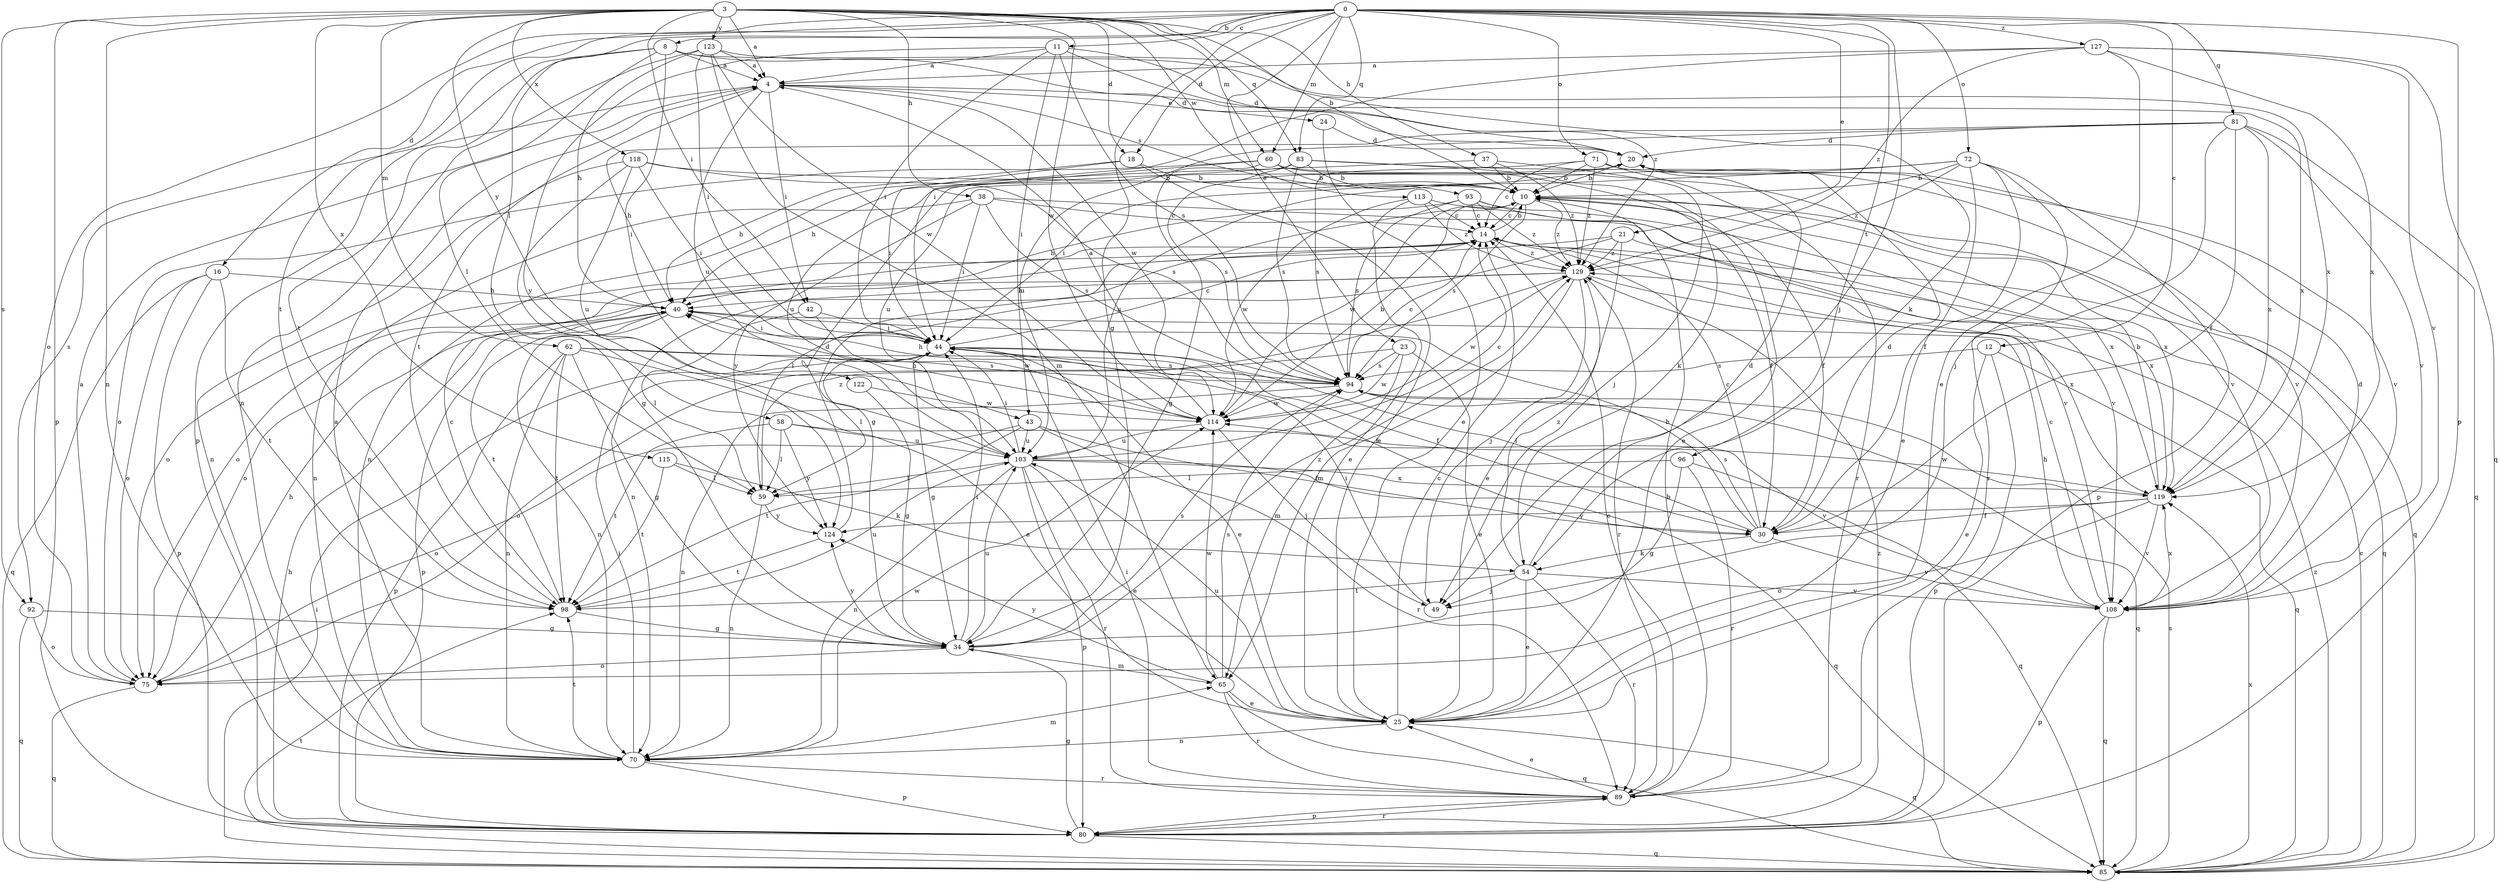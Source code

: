 strict digraph  {
0;
3;
4;
8;
10;
11;
12;
14;
16;
18;
20;
21;
23;
24;
25;
30;
34;
37;
38;
40;
42;
43;
44;
49;
54;
58;
59;
60;
62;
65;
70;
71;
72;
75;
80;
81;
83;
85;
89;
92;
93;
94;
96;
98;
103;
108;
113;
114;
115;
118;
119;
122;
123;
124;
127;
129;
0 -> 8  [label=b];
0 -> 11  [label=c];
0 -> 12  [label=c];
0 -> 16  [label=d];
0 -> 18  [label=d];
0 -> 21  [label=e];
0 -> 23  [label=e];
0 -> 34  [label=g];
0 -> 49  [label=j];
0 -> 58  [label=l];
0 -> 60  [label=m];
0 -> 71  [label=o];
0 -> 72  [label=o];
0 -> 75  [label=o];
0 -> 80  [label=p];
0 -> 81  [label=q];
0 -> 83  [label=q];
0 -> 96  [label=t];
0 -> 98  [label=t];
0 -> 127  [label=z];
3 -> 4  [label=a];
3 -> 10  [label=b];
3 -> 18  [label=d];
3 -> 37  [label=h];
3 -> 38  [label=h];
3 -> 42  [label=i];
3 -> 60  [label=m];
3 -> 62  [label=m];
3 -> 70  [label=n];
3 -> 80  [label=p];
3 -> 83  [label=q];
3 -> 92  [label=s];
3 -> 113  [label=w];
3 -> 114  [label=w];
3 -> 115  [label=x];
3 -> 118  [label=x];
3 -> 122  [label=y];
3 -> 123  [label=y];
4 -> 24  [label=e];
4 -> 42  [label=i];
4 -> 92  [label=s];
4 -> 93  [label=s];
4 -> 98  [label=t];
4 -> 103  [label=u];
4 -> 114  [label=w];
4 -> 119  [label=x];
8 -> 4  [label=a];
8 -> 20  [label=d];
8 -> 43  [label=i];
8 -> 59  [label=l];
8 -> 80  [label=p];
8 -> 98  [label=t];
8 -> 119  [label=x];
10 -> 14  [label=c];
10 -> 30  [label=f];
10 -> 34  [label=g];
10 -> 85  [label=q];
10 -> 94  [label=s];
10 -> 114  [label=w];
10 -> 119  [label=x];
10 -> 129  [label=z];
11 -> 4  [label=a];
11 -> 20  [label=d];
11 -> 43  [label=i];
11 -> 44  [label=i];
11 -> 94  [label=s];
11 -> 124  [label=y];
11 -> 129  [label=z];
12 -> 25  [label=e];
12 -> 80  [label=p];
12 -> 85  [label=q];
12 -> 94  [label=s];
14 -> 10  [label=b];
14 -> 70  [label=n];
14 -> 75  [label=o];
14 -> 85  [label=q];
14 -> 129  [label=z];
16 -> 40  [label=h];
16 -> 75  [label=o];
16 -> 80  [label=p];
16 -> 85  [label=q];
16 -> 98  [label=t];
18 -> 10  [label=b];
18 -> 25  [label=e];
18 -> 40  [label=h];
18 -> 44  [label=i];
20 -> 10  [label=b];
20 -> 103  [label=u];
21 -> 25  [label=e];
21 -> 59  [label=l];
21 -> 75  [label=o];
21 -> 119  [label=x];
21 -> 129  [label=z];
23 -> 25  [label=e];
23 -> 65  [label=m];
23 -> 75  [label=o];
23 -> 94  [label=s];
23 -> 114  [label=w];
24 -> 20  [label=d];
24 -> 25  [label=e];
25 -> 14  [label=c];
25 -> 70  [label=n];
25 -> 85  [label=q];
25 -> 103  [label=u];
30 -> 14  [label=c];
30 -> 20  [label=d];
30 -> 40  [label=h];
30 -> 44  [label=i];
30 -> 54  [label=k];
30 -> 94  [label=s];
30 -> 108  [label=v];
34 -> 44  [label=i];
34 -> 65  [label=m];
34 -> 75  [label=o];
34 -> 94  [label=s];
34 -> 103  [label=u];
34 -> 124  [label=y];
34 -> 129  [label=z];
37 -> 10  [label=b];
37 -> 49  [label=j];
37 -> 70  [label=n];
37 -> 129  [label=z];
38 -> 14  [label=c];
38 -> 44  [label=i];
38 -> 70  [label=n];
38 -> 94  [label=s];
38 -> 108  [label=v];
38 -> 124  [label=y];
40 -> 44  [label=i];
40 -> 70  [label=n];
40 -> 80  [label=p];
40 -> 98  [label=t];
42 -> 44  [label=i];
42 -> 59  [label=l];
42 -> 114  [label=w];
43 -> 30  [label=f];
43 -> 75  [label=o];
43 -> 89  [label=r];
43 -> 98  [label=t];
43 -> 103  [label=u];
44 -> 14  [label=c];
44 -> 25  [label=e];
44 -> 30  [label=f];
44 -> 34  [label=g];
44 -> 59  [label=l];
44 -> 94  [label=s];
49 -> 44  [label=i];
54 -> 20  [label=d];
54 -> 25  [label=e];
54 -> 49  [label=j];
54 -> 89  [label=r];
54 -> 98  [label=t];
54 -> 108  [label=v];
54 -> 129  [label=z];
58 -> 59  [label=l];
58 -> 98  [label=t];
58 -> 103  [label=u];
58 -> 108  [label=v];
58 -> 124  [label=y];
59 -> 70  [label=n];
59 -> 124  [label=y];
59 -> 129  [label=z];
60 -> 10  [label=b];
60 -> 54  [label=k];
60 -> 75  [label=o];
60 -> 94  [label=s];
60 -> 103  [label=u];
60 -> 108  [label=v];
62 -> 25  [label=e];
62 -> 30  [label=f];
62 -> 34  [label=g];
62 -> 70  [label=n];
62 -> 80  [label=p];
62 -> 94  [label=s];
62 -> 98  [label=t];
65 -> 25  [label=e];
65 -> 85  [label=q];
65 -> 89  [label=r];
65 -> 94  [label=s];
65 -> 114  [label=w];
65 -> 124  [label=y];
70 -> 4  [label=a];
70 -> 44  [label=i];
70 -> 65  [label=m];
70 -> 80  [label=p];
70 -> 89  [label=r];
70 -> 98  [label=t];
70 -> 114  [label=w];
71 -> 10  [label=b];
71 -> 14  [label=c];
71 -> 89  [label=r];
71 -> 94  [label=s];
71 -> 108  [label=v];
71 -> 129  [label=z];
72 -> 10  [label=b];
72 -> 25  [label=e];
72 -> 30  [label=f];
72 -> 44  [label=i];
72 -> 80  [label=p];
72 -> 89  [label=r];
72 -> 103  [label=u];
72 -> 129  [label=z];
75 -> 4  [label=a];
75 -> 40  [label=h];
75 -> 85  [label=q];
80 -> 34  [label=g];
80 -> 40  [label=h];
80 -> 85  [label=q];
80 -> 89  [label=r];
80 -> 129  [label=z];
81 -> 20  [label=d];
81 -> 30  [label=f];
81 -> 40  [label=h];
81 -> 49  [label=j];
81 -> 85  [label=q];
81 -> 103  [label=u];
81 -> 108  [label=v];
81 -> 119  [label=x];
83 -> 10  [label=b];
83 -> 25  [label=e];
83 -> 34  [label=g];
83 -> 40  [label=h];
83 -> 94  [label=s];
83 -> 108  [label=v];
85 -> 14  [label=c];
85 -> 44  [label=i];
85 -> 94  [label=s];
85 -> 98  [label=t];
85 -> 119  [label=x];
85 -> 129  [label=z];
89 -> 10  [label=b];
89 -> 14  [label=c];
89 -> 25  [label=e];
89 -> 44  [label=i];
89 -> 80  [label=p];
92 -> 34  [label=g];
92 -> 75  [label=o];
92 -> 85  [label=q];
93 -> 14  [label=c];
93 -> 30  [label=f];
93 -> 40  [label=h];
93 -> 94  [label=s];
93 -> 119  [label=x];
93 -> 129  [label=z];
94 -> 14  [label=c];
94 -> 40  [label=h];
94 -> 70  [label=n];
94 -> 85  [label=q];
94 -> 114  [label=w];
96 -> 34  [label=g];
96 -> 59  [label=l];
96 -> 85  [label=q];
96 -> 89  [label=r];
98 -> 14  [label=c];
98 -> 34  [label=g];
98 -> 103  [label=u];
103 -> 14  [label=c];
103 -> 25  [label=e];
103 -> 44  [label=i];
103 -> 59  [label=l];
103 -> 70  [label=n];
103 -> 80  [label=p];
103 -> 85  [label=q];
103 -> 89  [label=r];
103 -> 119  [label=x];
108 -> 14  [label=c];
108 -> 20  [label=d];
108 -> 40  [label=h];
108 -> 80  [label=p];
108 -> 85  [label=q];
108 -> 119  [label=x];
113 -> 14  [label=c];
113 -> 25  [label=e];
113 -> 108  [label=v];
113 -> 114  [label=w];
113 -> 129  [label=z];
114 -> 4  [label=a];
114 -> 10  [label=b];
114 -> 40  [label=h];
114 -> 49  [label=j];
114 -> 103  [label=u];
115 -> 54  [label=k];
115 -> 59  [label=l];
115 -> 98  [label=t];
118 -> 10  [label=b];
118 -> 34  [label=g];
118 -> 44  [label=i];
118 -> 70  [label=n];
118 -> 94  [label=s];
118 -> 103  [label=u];
119 -> 10  [label=b];
119 -> 30  [label=f];
119 -> 75  [label=o];
119 -> 108  [label=v];
119 -> 114  [label=w];
119 -> 124  [label=y];
122 -> 34  [label=g];
122 -> 114  [label=w];
123 -> 4  [label=a];
123 -> 40  [label=h];
123 -> 44  [label=i];
123 -> 54  [label=k];
123 -> 65  [label=m];
123 -> 70  [label=n];
123 -> 114  [label=w];
124 -> 20  [label=d];
124 -> 98  [label=t];
127 -> 4  [label=a];
127 -> 25  [label=e];
127 -> 44  [label=i];
127 -> 85  [label=q];
127 -> 108  [label=v];
127 -> 119  [label=x];
127 -> 129  [label=z];
129 -> 40  [label=h];
129 -> 49  [label=j];
129 -> 65  [label=m];
129 -> 75  [label=o];
129 -> 89  [label=r];
129 -> 114  [label=w];
129 -> 119  [label=x];
}
